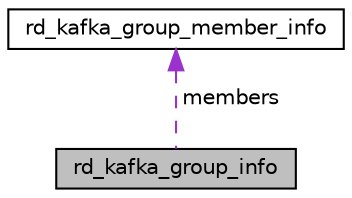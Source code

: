 digraph "rd_kafka_group_info"
{
  edge [fontname="Helvetica",fontsize="10",labelfontname="Helvetica",labelfontsize="10"];
  node [fontname="Helvetica",fontsize="10",shape=record];
  Node1 [label="rd_kafka_group_info",height=0.2,width=0.4,color="black", fillcolor="grey75", style="filled" fontcolor="black"];
  Node2 -> Node1 [dir="back",color="darkorchid3",fontsize="10",style="dashed",label=" members" ,fontname="Helvetica"];
  Node2 [label="rd_kafka_group_member_info",height=0.2,width=0.4,color="black", fillcolor="white", style="filled",URL="$structrd__kafka__group__member__info.html",tooltip="Group member information. "];
}
